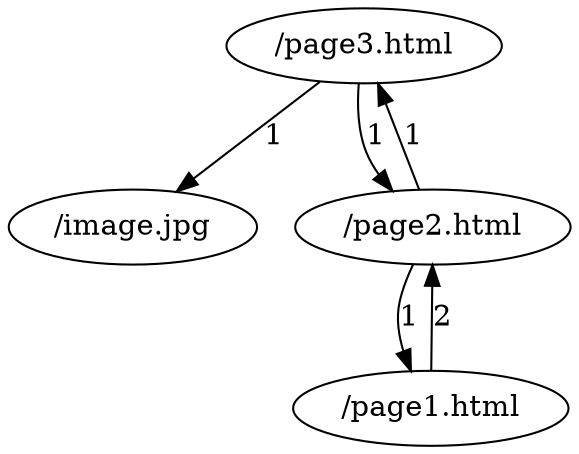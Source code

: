 digraph {"/page3.html"->"/image.jpg" [label="1"];
"/page2.html"->"/page3.html" [label="1"];
"/page2.html"->"/page1.html" [label="1"];
"/page3.html"->"/page2.html" [label="1"];
"/page1.html"->"/page2.html" [label="2"];
}